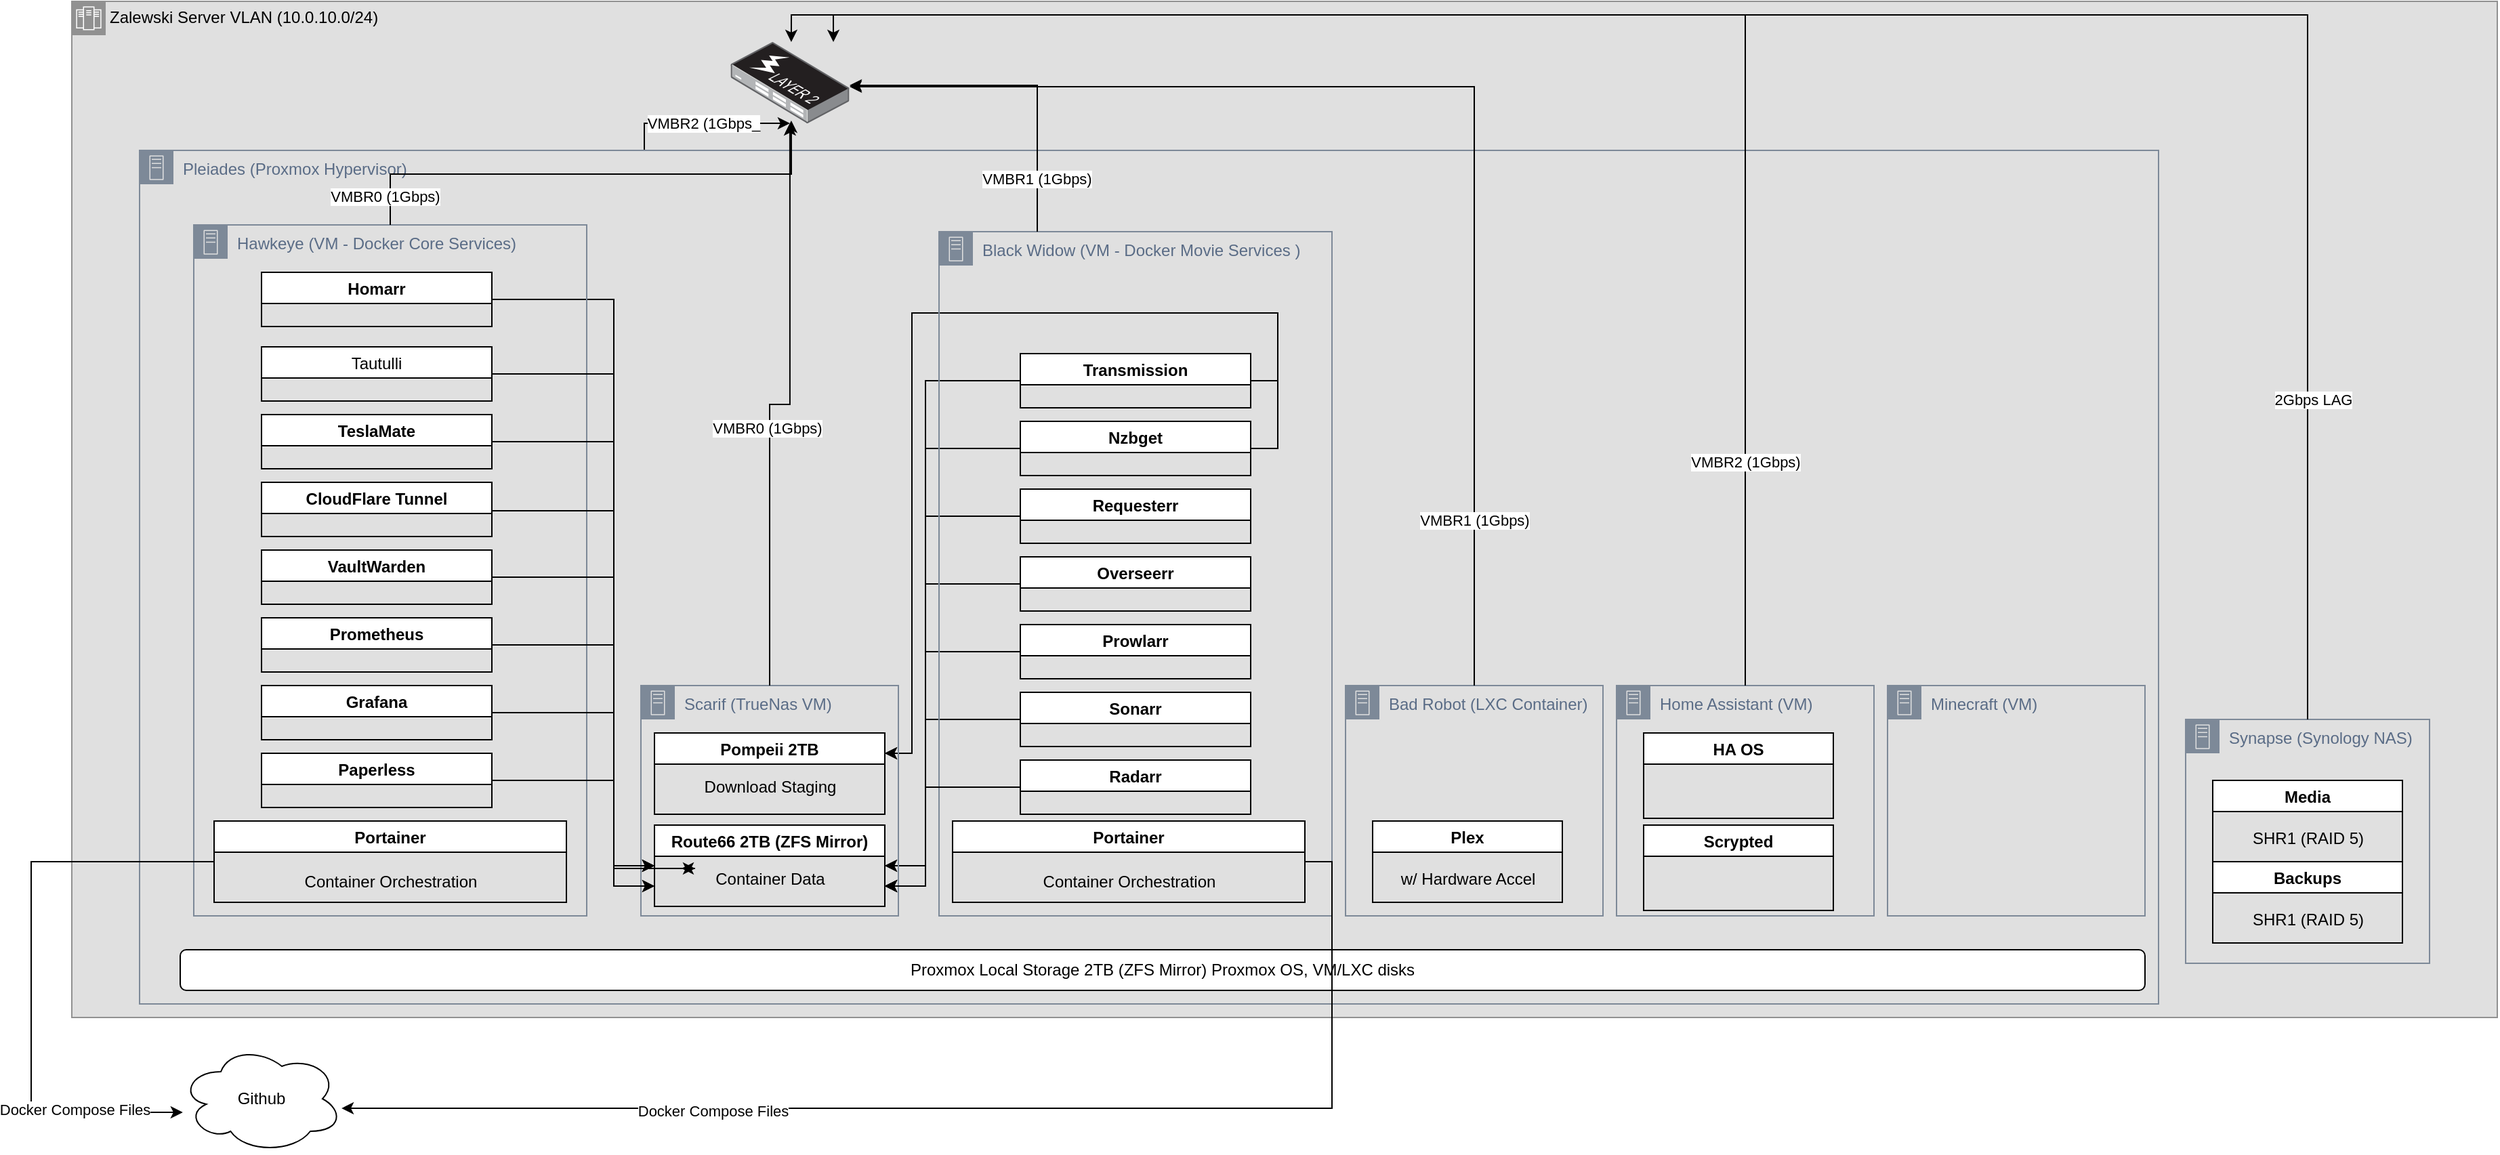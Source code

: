 <mxfile version="23.0.2" type="github">
  <diagram name="Page-1" id="YtKWClYYP15dUkpFgDLi">
    <mxGraphModel dx="1700" dy="1013" grid="1" gridSize="10" guides="1" tooltips="1" connect="1" arrows="1" fold="1" page="1" pageScale="2.5" pageWidth="1100" pageHeight="850" math="0" shadow="0">
      <root>
        <mxCell id="0" />
        <mxCell id="1" parent="0" />
        <mxCell id="NdRNJCVhxR-TxfGLDdOu-46" value="Zalewski Server VLAN (10.0.10.0/24)" style="shape=mxgraph.ibm.box;prType=zone;fontStyle=0;verticalAlign=top;align=left;spacingLeft=32;spacingTop=4;fillColor=#E0E0E0;rounded=0;whiteSpace=wrap;html=1;strokeColor=#919191;strokeWidth=1;dashed=0;container=1;spacing=-4;collapsible=0;expand=0;recursiveResize=0;" parent="1" vertex="1">
          <mxGeometry x="60" y="20" width="1790" height="750" as="geometry" />
        </mxCell>
        <mxCell id="NdRNJCVhxR-TxfGLDdOu-49" value="Plex" style="swimlane;" parent="NdRNJCVhxR-TxfGLDdOu-46" vertex="1">
          <mxGeometry x="960" y="605" width="140" height="60" as="geometry" />
        </mxCell>
        <mxCell id="NdRNJCVhxR-TxfGLDdOu-50" value="w/ Hardware Accel" style="text;html=1;align=center;verticalAlign=middle;resizable=0;points=[];autosize=1;strokeColor=none;fillColor=none;" parent="NdRNJCVhxR-TxfGLDdOu-49" vertex="1">
          <mxGeometry x="10" y="28" width="120" height="30" as="geometry" />
        </mxCell>
        <mxCell id="NdRNJCVhxR-TxfGLDdOu-53" value="Synapse (Synology NAS)" style="points=[[0,0],[0.25,0],[0.5,0],[0.75,0],[1,0],[1,0.25],[1,0.5],[1,0.75],[1,1],[0.75,1],[0.5,1],[0.25,1],[0,1],[0,0.75],[0,0.5],[0,0.25]];outlineConnect=0;gradientColor=none;html=1;whiteSpace=wrap;fontSize=12;fontStyle=0;container=1;pointerEvents=0;collapsible=0;recursiveResize=0;shape=mxgraph.aws4.group;grIcon=mxgraph.aws4.group_on_premise;strokeColor=#7D8998;fillColor=none;verticalAlign=top;align=left;spacingLeft=30;fontColor=#5A6C86;dashed=0;" parent="NdRNJCVhxR-TxfGLDdOu-46" vertex="1">
          <mxGeometry x="1560" y="530" width="180" height="180" as="geometry" />
        </mxCell>
        <mxCell id="NdRNJCVhxR-TxfGLDdOu-56" value="Media" style="swimlane;" parent="NdRNJCVhxR-TxfGLDdOu-46" vertex="1">
          <mxGeometry x="1580" y="575" width="140" height="120" as="geometry" />
        </mxCell>
        <mxCell id="NdRNJCVhxR-TxfGLDdOu-57" value="SHR1 (RAID 5)" style="text;html=1;align=center;verticalAlign=middle;resizable=0;points=[];autosize=1;strokeColor=none;fillColor=none;" parent="NdRNJCVhxR-TxfGLDdOu-56" vertex="1">
          <mxGeometry x="15" y="28" width="110" height="30" as="geometry" />
        </mxCell>
        <mxCell id="NdRNJCVhxR-TxfGLDdOu-54" value="Backups" style="swimlane;" parent="NdRNJCVhxR-TxfGLDdOu-56" vertex="1">
          <mxGeometry y="60" width="140" height="60" as="geometry" />
        </mxCell>
        <mxCell id="NdRNJCVhxR-TxfGLDdOu-55" value="SHR1 (RAID 5)" style="text;html=1;align=center;verticalAlign=middle;resizable=0;points=[];autosize=1;strokeColor=none;fillColor=none;" parent="NdRNJCVhxR-TxfGLDdOu-54" vertex="1">
          <mxGeometry x="15" y="28" width="110" height="30" as="geometry" />
        </mxCell>
        <mxCell id="NdRNJCVhxR-TxfGLDdOu-115" style="edgeStyle=orthogonalEdgeStyle;rounded=0;orthogonalLoop=1;jettySize=auto;html=1;exitX=0;exitY=0.5;exitDx=0;exitDy=0;entryX=1;entryY=0.5;entryDx=0;entryDy=0;" parent="NdRNJCVhxR-TxfGLDdOu-46" source="NdRNJCVhxR-TxfGLDdOu-36" target="NdRNJCVhxR-TxfGLDdOu-21" edge="1">
          <mxGeometry relative="1" as="geometry">
            <Array as="points">
              <mxPoint x="630" y="280" />
              <mxPoint x="630" y="638" />
            </Array>
          </mxGeometry>
        </mxCell>
        <mxCell id="NdRNJCVhxR-TxfGLDdOu-124" style="edgeStyle=orthogonalEdgeStyle;rounded=0;orthogonalLoop=1;jettySize=auto;html=1;exitX=1;exitY=0.5;exitDx=0;exitDy=0;entryX=1;entryY=0.25;entryDx=0;entryDy=0;" parent="NdRNJCVhxR-TxfGLDdOu-46" source="NdRNJCVhxR-TxfGLDdOu-36" target="NdRNJCVhxR-TxfGLDdOu-23" edge="1">
          <mxGeometry relative="1" as="geometry">
            <Array as="points">
              <mxPoint x="890" y="280" />
              <mxPoint x="890" y="230" />
              <mxPoint x="620" y="230" />
              <mxPoint x="620" y="555" />
            </Array>
          </mxGeometry>
        </mxCell>
        <mxCell id="NdRNJCVhxR-TxfGLDdOu-36" value="Transmission" style="swimlane;" parent="NdRNJCVhxR-TxfGLDdOu-46" vertex="1">
          <mxGeometry x="700" y="260" width="170" height="40" as="geometry" />
        </mxCell>
        <mxCell id="NdRNJCVhxR-TxfGLDdOu-19" value="Portainer" style="swimlane;" parent="NdRNJCVhxR-TxfGLDdOu-46" vertex="1">
          <mxGeometry x="650" y="605" width="260" height="60" as="geometry" />
        </mxCell>
        <mxCell id="NdRNJCVhxR-TxfGLDdOu-20" value="Container Orchestration" style="text;html=1;align=center;verticalAlign=middle;resizable=0;points=[];autosize=1;strokeColor=none;fillColor=none;" parent="NdRNJCVhxR-TxfGLDdOu-19" vertex="1">
          <mxGeometry x="55" y="30" width="150" height="30" as="geometry" />
        </mxCell>
        <mxCell id="NdRNJCVhxR-TxfGLDdOu-116" style="edgeStyle=orthogonalEdgeStyle;rounded=0;orthogonalLoop=1;jettySize=auto;html=1;exitX=0;exitY=0.5;exitDx=0;exitDy=0;entryX=1;entryY=0.75;entryDx=0;entryDy=0;" parent="NdRNJCVhxR-TxfGLDdOu-46" source="NdRNJCVhxR-TxfGLDdOu-58" target="NdRNJCVhxR-TxfGLDdOu-21" edge="1">
          <mxGeometry relative="1" as="geometry">
            <Array as="points">
              <mxPoint x="630" y="330" />
              <mxPoint x="630" y="653" />
            </Array>
          </mxGeometry>
        </mxCell>
        <mxCell id="NdRNJCVhxR-TxfGLDdOu-123" style="edgeStyle=orthogonalEdgeStyle;rounded=0;orthogonalLoop=1;jettySize=auto;html=1;exitX=1;exitY=0.5;exitDx=0;exitDy=0;entryX=1;entryY=0.25;entryDx=0;entryDy=0;" parent="NdRNJCVhxR-TxfGLDdOu-46" source="NdRNJCVhxR-TxfGLDdOu-58" target="NdRNJCVhxR-TxfGLDdOu-23" edge="1">
          <mxGeometry relative="1" as="geometry">
            <Array as="points">
              <mxPoint x="890" y="330" />
              <mxPoint x="890" y="230" />
              <mxPoint x="620" y="230" />
              <mxPoint x="620" y="555" />
            </Array>
          </mxGeometry>
        </mxCell>
        <mxCell id="NdRNJCVhxR-TxfGLDdOu-58" value="Nzbget" style="swimlane;" parent="NdRNJCVhxR-TxfGLDdOu-46" vertex="1">
          <mxGeometry x="700" y="310" width="170" height="40" as="geometry" />
        </mxCell>
        <mxCell id="NdRNJCVhxR-TxfGLDdOu-117" style="edgeStyle=orthogonalEdgeStyle;rounded=0;orthogonalLoop=1;jettySize=auto;html=1;exitX=0;exitY=0.5;exitDx=0;exitDy=0;entryX=1;entryY=0.5;entryDx=0;entryDy=0;" parent="NdRNJCVhxR-TxfGLDdOu-46" source="NdRNJCVhxR-TxfGLDdOu-45" target="NdRNJCVhxR-TxfGLDdOu-21" edge="1">
          <mxGeometry relative="1" as="geometry">
            <Array as="points">
              <mxPoint x="630" y="380" />
              <mxPoint x="630" y="638" />
            </Array>
          </mxGeometry>
        </mxCell>
        <mxCell id="NdRNJCVhxR-TxfGLDdOu-45" value="Requesterr" style="swimlane;" parent="NdRNJCVhxR-TxfGLDdOu-46" vertex="1">
          <mxGeometry x="700" y="360" width="170" height="40" as="geometry" />
        </mxCell>
        <mxCell id="NdRNJCVhxR-TxfGLDdOu-23" value="Pompeii 2TB" style="swimlane;" parent="NdRNJCVhxR-TxfGLDdOu-46" vertex="1">
          <mxGeometry x="430" y="540" width="170" height="60" as="geometry" />
        </mxCell>
        <mxCell id="NdRNJCVhxR-TxfGLDdOu-26" value="Download Staging" style="text;html=1;align=center;verticalAlign=middle;resizable=0;points=[];autosize=1;strokeColor=none;fillColor=none;" parent="NdRNJCVhxR-TxfGLDdOu-23" vertex="1">
          <mxGeometry x="25" y="25" width="120" height="30" as="geometry" />
        </mxCell>
        <mxCell id="NdRNJCVhxR-TxfGLDdOu-21" value="Route66 2TB (ZFS Mirror)" style="swimlane;" parent="NdRNJCVhxR-TxfGLDdOu-46" vertex="1">
          <mxGeometry x="430" y="608" width="170" height="60" as="geometry" />
        </mxCell>
        <mxCell id="NdRNJCVhxR-TxfGLDdOu-121" style="edgeStyle=orthogonalEdgeStyle;rounded=0;orthogonalLoop=1;jettySize=auto;html=1;exitX=0;exitY=0.5;exitDx=0;exitDy=0;entryX=1;entryY=0.75;entryDx=0;entryDy=0;" parent="NdRNJCVhxR-TxfGLDdOu-46" source="NdRNJCVhxR-TxfGLDdOu-41" target="NdRNJCVhxR-TxfGLDdOu-21" edge="1">
          <mxGeometry relative="1" as="geometry">
            <Array as="points">
              <mxPoint x="630" y="530" />
              <mxPoint x="630" y="653" />
            </Array>
          </mxGeometry>
        </mxCell>
        <mxCell id="NdRNJCVhxR-TxfGLDdOu-41" value="Sonarr" style="swimlane;" parent="NdRNJCVhxR-TxfGLDdOu-46" vertex="1">
          <mxGeometry x="700" y="510" width="170" height="40" as="geometry" />
        </mxCell>
        <mxCell id="NdRNJCVhxR-TxfGLDdOu-159" style="edgeStyle=orthogonalEdgeStyle;rounded=0;orthogonalLoop=1;jettySize=auto;html=1;exitX=0;exitY=0.5;exitDx=0;exitDy=0;entryX=1;entryY=0.75;entryDx=0;entryDy=0;" parent="NdRNJCVhxR-TxfGLDdOu-46" source="NdRNJCVhxR-TxfGLDdOu-42" target="NdRNJCVhxR-TxfGLDdOu-21" edge="1">
          <mxGeometry relative="1" as="geometry">
            <Array as="points">
              <mxPoint x="630" y="480" />
              <mxPoint x="630" y="653" />
            </Array>
          </mxGeometry>
        </mxCell>
        <mxCell id="NdRNJCVhxR-TxfGLDdOu-42" value="Prowlarr" style="swimlane;" parent="NdRNJCVhxR-TxfGLDdOu-46" vertex="1">
          <mxGeometry x="700" y="460" width="170" height="40" as="geometry" />
        </mxCell>
        <mxCell id="NdRNJCVhxR-TxfGLDdOu-118" style="edgeStyle=orthogonalEdgeStyle;rounded=0;orthogonalLoop=1;jettySize=auto;html=1;exitX=0;exitY=0.5;exitDx=0;exitDy=0;entryX=1;entryY=0.75;entryDx=0;entryDy=0;" parent="NdRNJCVhxR-TxfGLDdOu-46" source="NdRNJCVhxR-TxfGLDdOu-43" target="NdRNJCVhxR-TxfGLDdOu-21" edge="1">
          <mxGeometry relative="1" as="geometry">
            <Array as="points">
              <mxPoint x="630" y="430" />
              <mxPoint x="630" y="653" />
            </Array>
          </mxGeometry>
        </mxCell>
        <mxCell id="NdRNJCVhxR-TxfGLDdOu-43" value="Overseerr" style="swimlane;" parent="NdRNJCVhxR-TxfGLDdOu-46" vertex="1">
          <mxGeometry x="700" y="410" width="170" height="40" as="geometry" />
        </mxCell>
        <mxCell id="NdRNJCVhxR-TxfGLDdOu-61" value="" style="image;points=[];aspect=fixed;html=1;align=center;shadow=0;dashed=0;image=img/lib/allied_telesis/switch/Switch_24_port_L2_POE.svg;" parent="NdRNJCVhxR-TxfGLDdOu-46" vertex="1">
          <mxGeometry x="486.23" y="30" width="87.53" height="60" as="geometry" />
        </mxCell>
        <mxCell id="NdRNJCVhxR-TxfGLDdOu-79" style="edgeStyle=orthogonalEdgeStyle;rounded=0;orthogonalLoop=1;jettySize=auto;html=1;exitX=0.5;exitY=0;exitDx=0;exitDy=0;entryX=0.511;entryY=0;entryDx=0;entryDy=0;entryPerimeter=0;" parent="NdRNJCVhxR-TxfGLDdOu-46" source="NdRNJCVhxR-TxfGLDdOu-53" target="NdRNJCVhxR-TxfGLDdOu-61" edge="1">
          <mxGeometry relative="1" as="geometry" />
        </mxCell>
        <mxCell id="NdRNJCVhxR-TxfGLDdOu-80" value="2Gbps LAG" style="edgeLabel;html=1;align=center;verticalAlign=middle;resizable=0;points=[];" parent="NdRNJCVhxR-TxfGLDdOu-79" vertex="1" connectable="0">
          <mxGeometry x="-0.715" y="-4" relative="1" as="geometry">
            <mxPoint as="offset" />
          </mxGeometry>
        </mxCell>
        <mxCell id="NdRNJCVhxR-TxfGLDdOu-104" value="Scrypted" style="swimlane;" parent="NdRNJCVhxR-TxfGLDdOu-46" vertex="1">
          <mxGeometry x="1160" y="608" width="140" height="63" as="geometry" />
        </mxCell>
        <mxCell id="NdRNJCVhxR-TxfGLDdOu-146" style="edgeStyle=orthogonalEdgeStyle;rounded=0;orthogonalLoop=1;jettySize=auto;html=1;exitX=1;exitY=0.5;exitDx=0;exitDy=0;entryX=0;entryY=0.75;entryDx=0;entryDy=0;" parent="NdRNJCVhxR-TxfGLDdOu-46" source="NdRNJCVhxR-TxfGLDdOu-145" target="NdRNJCVhxR-TxfGLDdOu-21" edge="1">
          <mxGeometry relative="1" as="geometry">
            <Array as="points">
              <mxPoint x="400" y="220" />
              <mxPoint x="400" y="653" />
            </Array>
          </mxGeometry>
        </mxCell>
        <mxCell id="NdRNJCVhxR-TxfGLDdOu-145" value="Homarr" style="swimlane;" parent="NdRNJCVhxR-TxfGLDdOu-46" vertex="1">
          <mxGeometry x="140" y="200" width="170" height="40" as="geometry" />
        </mxCell>
        <mxCell id="NdRNJCVhxR-TxfGLDdOu-158" value="VMBR2 (1Gbps_" style="edgeStyle=orthogonalEdgeStyle;rounded=0;orthogonalLoop=1;jettySize=auto;html=1;exitX=0.25;exitY=0;exitDx=0;exitDy=0;" parent="1" source="NdRNJCVhxR-TxfGLDdOu-1" target="NdRNJCVhxR-TxfGLDdOu-61" edge="1">
          <mxGeometry relative="1" as="geometry" />
        </mxCell>
        <mxCell id="NdRNJCVhxR-TxfGLDdOu-1" value="Pleiades (Proxmox Hypervisor)" style="points=[[0,0],[0.25,0],[0.5,0],[0.75,0],[1,0],[1,0.25],[1,0.5],[1,0.75],[1,1],[0.75,1],[0.5,1],[0.25,1],[0,1],[0,0.75],[0,0.5],[0,0.25]];outlineConnect=0;gradientColor=none;html=1;whiteSpace=wrap;fontSize=12;fontStyle=0;container=1;pointerEvents=0;collapsible=0;recursiveResize=0;shape=mxgraph.aws4.group;grIcon=mxgraph.aws4.group_on_premise;strokeColor=#7D8998;fillColor=none;verticalAlign=top;align=left;spacingLeft=30;fontColor=#5A6C86;dashed=0;" parent="1" vertex="1">
          <mxGeometry x="110" y="130" width="1490" height="630" as="geometry" />
        </mxCell>
        <mxCell id="NdRNJCVhxR-TxfGLDdOu-12" value="Hawkeye (VM - Docker Core Services)" style="points=[[0,0],[0.25,0],[0.5,0],[0.75,0],[1,0],[1,0.25],[1,0.5],[1,0.75],[1,1],[0.75,1],[0.5,1],[0.25,1],[0,1],[0,0.75],[0,0.5],[0,0.25]];outlineConnect=0;gradientColor=none;html=1;whiteSpace=wrap;fontSize=12;fontStyle=0;container=1;pointerEvents=0;collapsible=0;recursiveResize=0;shape=mxgraph.aws4.group;grIcon=mxgraph.aws4.group_on_premise;strokeColor=#7D8998;fillColor=none;verticalAlign=top;align=left;spacingLeft=30;fontColor=#5A6C86;dashed=0;" parent="NdRNJCVhxR-TxfGLDdOu-1" vertex="1">
          <mxGeometry x="40" y="55" width="290" height="510" as="geometry" />
        </mxCell>
        <mxCell id="NdRNJCVhxR-TxfGLDdOu-17" value="Portainer" style="swimlane;" parent="NdRNJCVhxR-TxfGLDdOu-12" vertex="1">
          <mxGeometry x="15" y="440" width="260" height="60" as="geometry" />
        </mxCell>
        <mxCell id="NdRNJCVhxR-TxfGLDdOu-18" value="Container Orchestration" style="text;html=1;align=center;verticalAlign=middle;resizable=0;points=[];autosize=1;strokeColor=none;fillColor=none;" parent="NdRNJCVhxR-TxfGLDdOu-17" vertex="1">
          <mxGeometry x="55" y="30" width="150" height="30" as="geometry" />
        </mxCell>
        <mxCell id="NdRNJCVhxR-TxfGLDdOu-28" value="VaultWarden" style="swimlane;" parent="NdRNJCVhxR-TxfGLDdOu-12" vertex="1">
          <mxGeometry x="50" y="240" width="170" height="40" as="geometry" />
        </mxCell>
        <mxCell id="NdRNJCVhxR-TxfGLDdOu-33" style="edgeStyle=orthogonalEdgeStyle;rounded=0;orthogonalLoop=1;jettySize=auto;html=1;exitX=1;exitY=0.5;exitDx=0;exitDy=0;" parent="NdRNJCVhxR-TxfGLDdOu-12" edge="1">
          <mxGeometry relative="1" as="geometry">
            <mxPoint x="370" y="475" as="targetPoint" />
            <mxPoint x="211" y="210" as="sourcePoint" />
            <Array as="points">
              <mxPoint x="211" y="211" />
              <mxPoint x="310" y="211" />
              <mxPoint x="310" y="475" />
              <mxPoint x="370" y="475" />
            </Array>
          </mxGeometry>
        </mxCell>
        <mxCell id="NdRNJCVhxR-TxfGLDdOu-30" value="CloudFlare Tunnel" style="swimlane;" parent="NdRNJCVhxR-TxfGLDdOu-12" vertex="1">
          <mxGeometry x="50" y="190" width="170" height="40" as="geometry" />
        </mxCell>
        <mxCell id="NdRNJCVhxR-TxfGLDdOu-34" value="TeslaMate" style="swimlane;" parent="NdRNJCVhxR-TxfGLDdOu-12" vertex="1">
          <mxGeometry x="50" y="140" width="170" height="40" as="geometry" />
        </mxCell>
        <mxCell id="NdRNJCVhxR-TxfGLDdOu-35" value="Tautulli" style="swimlane;fontStyle=0" parent="NdRNJCVhxR-TxfGLDdOu-12" vertex="1">
          <mxGeometry x="50" y="90" width="170" height="40" as="geometry" />
        </mxCell>
        <mxCell id="NdRNJCVhxR-TxfGLDdOu-37" value="Prometheus" style="swimlane;" parent="NdRNJCVhxR-TxfGLDdOu-12" vertex="1">
          <mxGeometry x="50" y="290" width="170" height="40" as="geometry" />
        </mxCell>
        <mxCell id="NdRNJCVhxR-TxfGLDdOu-38" value="Grafana" style="swimlane;" parent="NdRNJCVhxR-TxfGLDdOu-12" vertex="1">
          <mxGeometry x="50" y="340" width="170" height="40" as="geometry" />
        </mxCell>
        <mxCell id="NdRNJCVhxR-TxfGLDdOu-39" value="Paperless" style="swimlane;" parent="NdRNJCVhxR-TxfGLDdOu-12" vertex="1">
          <mxGeometry x="50" y="390" width="170" height="40" as="geometry" />
        </mxCell>
        <mxCell id="NdRNJCVhxR-TxfGLDdOu-13" value="Scarif (TrueNas VM)" style="points=[[0,0],[0.25,0],[0.5,0],[0.75,0],[1,0],[1,0.25],[1,0.5],[1,0.75],[1,1],[0.75,1],[0.5,1],[0.25,1],[0,1],[0,0.75],[0,0.5],[0,0.25]];outlineConnect=0;gradientColor=none;html=1;whiteSpace=wrap;fontSize=12;fontStyle=0;container=1;pointerEvents=0;collapsible=0;recursiveResize=0;shape=mxgraph.aws4.group;grIcon=mxgraph.aws4.group_on_premise;strokeColor=#7D8998;fillColor=none;verticalAlign=top;align=left;spacingLeft=30;fontColor=#5A6C86;dashed=0;" parent="NdRNJCVhxR-TxfGLDdOu-1" vertex="1">
          <mxGeometry x="370" y="395" width="190" height="170" as="geometry" />
        </mxCell>
        <mxCell id="NdRNJCVhxR-TxfGLDdOu-25" value="Container Data" style="text;html=1;align=center;verticalAlign=middle;resizable=0;points=[];autosize=1;strokeColor=none;fillColor=none;" parent="NdRNJCVhxR-TxfGLDdOu-13" vertex="1">
          <mxGeometry x="45" y="128" width="100" height="30" as="geometry" />
        </mxCell>
        <mxCell id="NdRNJCVhxR-TxfGLDdOu-31" style="edgeStyle=orthogonalEdgeStyle;rounded=0;orthogonalLoop=1;jettySize=auto;html=1;exitX=1;exitY=0.5;exitDx=0;exitDy=0;" parent="NdRNJCVhxR-TxfGLDdOu-1" source="NdRNJCVhxR-TxfGLDdOu-28" edge="1">
          <mxGeometry relative="1" as="geometry">
            <mxPoint x="400" y="530" as="targetPoint" />
            <Array as="points">
              <mxPoint x="350" y="315" />
              <mxPoint x="350" y="530" />
              <mxPoint x="410" y="530" />
            </Array>
          </mxGeometry>
        </mxCell>
        <mxCell id="NdRNJCVhxR-TxfGLDdOu-48" value="Bad Robot (LXC Container)" style="points=[[0,0],[0.25,0],[0.5,0],[0.75,0],[1,0],[1,0.25],[1,0.5],[1,0.75],[1,1],[0.75,1],[0.5,1],[0.25,1],[0,1],[0,0.75],[0,0.5],[0,0.25]];outlineConnect=0;gradientColor=none;html=1;whiteSpace=wrap;fontSize=12;fontStyle=0;container=1;pointerEvents=0;collapsible=0;recursiveResize=0;shape=mxgraph.aws4.group;grIcon=mxgraph.aws4.group_on_premise;strokeColor=#7D8998;fillColor=none;verticalAlign=top;align=left;spacingLeft=30;fontColor=#5A6C86;dashed=0;" parent="NdRNJCVhxR-TxfGLDdOu-1" vertex="1">
          <mxGeometry x="890" y="395" width="190" height="170" as="geometry" />
        </mxCell>
        <mxCell id="NdRNJCVhxR-TxfGLDdOu-14" value="Black Widow (VM - Docker Movie Services )" style="points=[[0,0],[0.25,0],[0.5,0],[0.75,0],[1,0],[1,0.25],[1,0.5],[1,0.75],[1,1],[0.75,1],[0.5,1],[0.25,1],[0,1],[0,0.75],[0,0.5],[0,0.25]];outlineConnect=0;gradientColor=none;html=1;whiteSpace=wrap;fontSize=12;fontStyle=0;container=1;pointerEvents=0;collapsible=0;recursiveResize=0;shape=mxgraph.aws4.group;grIcon=mxgraph.aws4.group_on_premise;strokeColor=#7D8998;fillColor=none;verticalAlign=top;align=left;spacingLeft=30;fontColor=#5A6C86;dashed=0;" parent="NdRNJCVhxR-TxfGLDdOu-1" vertex="1">
          <mxGeometry x="590" y="60" width="290" height="505" as="geometry" />
        </mxCell>
        <mxCell id="NdRNJCVhxR-TxfGLDdOu-40" value="Radarr" style="swimlane;" parent="NdRNJCVhxR-TxfGLDdOu-14" vertex="1">
          <mxGeometry x="60" y="390" width="170" height="40" as="geometry" />
        </mxCell>
        <mxCell id="NdRNJCVhxR-TxfGLDdOu-59" value="Home Assistant (VM)" style="points=[[0,0],[0.25,0],[0.5,0],[0.75,0],[1,0],[1,0.25],[1,0.5],[1,0.75],[1,1],[0.75,1],[0.5,1],[0.25,1],[0,1],[0,0.75],[0,0.5],[0,0.25]];outlineConnect=0;gradientColor=none;html=1;whiteSpace=wrap;fontSize=12;fontStyle=0;container=1;pointerEvents=0;collapsible=0;recursiveResize=0;shape=mxgraph.aws4.group;grIcon=mxgraph.aws4.group_on_premise;strokeColor=#7D8998;fillColor=none;verticalAlign=top;align=left;spacingLeft=30;fontColor=#5A6C86;dashed=0;" parent="NdRNJCVhxR-TxfGLDdOu-1" vertex="1">
          <mxGeometry x="1090" y="395" width="190" height="170" as="geometry" />
        </mxCell>
        <mxCell id="NdRNJCVhxR-TxfGLDdOu-106" value="HA OS" style="swimlane;" parent="NdRNJCVhxR-TxfGLDdOu-59" vertex="1">
          <mxGeometry x="20" y="35" width="140" height="63" as="geometry" />
        </mxCell>
        <mxCell id="NdRNJCVhxR-TxfGLDdOu-4" value="Proxmox Local Storage 2TB (ZFS Mirror) Proxmox OS, VM/LXC disks" style="rounded=1;whiteSpace=wrap;html=1;" parent="NdRNJCVhxR-TxfGLDdOu-1" vertex="1">
          <mxGeometry x="30" y="590" width="1450" height="30" as="geometry" />
        </mxCell>
        <mxCell id="dvumnpME3IVE-jwvY0Rz-1" value="Minecraft (VM)" style="points=[[0,0],[0.25,0],[0.5,0],[0.75,0],[1,0],[1,0.25],[1,0.5],[1,0.75],[1,1],[0.75,1],[0.5,1],[0.25,1],[0,1],[0,0.75],[0,0.5],[0,0.25]];outlineConnect=0;gradientColor=none;html=1;whiteSpace=wrap;fontSize=12;fontStyle=0;container=1;pointerEvents=0;collapsible=0;recursiveResize=0;shape=mxgraph.aws4.group;grIcon=mxgraph.aws4.group_on_premise;strokeColor=#7D8998;fillColor=none;verticalAlign=top;align=left;spacingLeft=30;fontColor=#5A6C86;dashed=0;" vertex="1" parent="NdRNJCVhxR-TxfGLDdOu-1">
          <mxGeometry x="1290" y="395" width="190" height="170" as="geometry" />
        </mxCell>
        <mxCell id="NdRNJCVhxR-TxfGLDdOu-60" value="Github" style="ellipse;shape=cloud;whiteSpace=wrap;html=1;" parent="1" vertex="1">
          <mxGeometry x="140" y="790" width="120" height="80" as="geometry" />
        </mxCell>
        <mxCell id="NdRNJCVhxR-TxfGLDdOu-66" style="edgeStyle=orthogonalEdgeStyle;rounded=0;orthogonalLoop=1;jettySize=auto;html=1;exitX=0.25;exitY=0;exitDx=0;exitDy=0;entryX=1.003;entryY=0.533;entryDx=0;entryDy=0;entryPerimeter=0;" parent="1" source="NdRNJCVhxR-TxfGLDdOu-14" target="NdRNJCVhxR-TxfGLDdOu-61" edge="1">
          <mxGeometry relative="1" as="geometry" />
        </mxCell>
        <mxCell id="NdRNJCVhxR-TxfGLDdOu-73" value="VMBR1 (1Gbps)" style="edgeLabel;html=1;align=center;verticalAlign=middle;resizable=0;points=[];" parent="NdRNJCVhxR-TxfGLDdOu-66" vertex="1" connectable="0">
          <mxGeometry x="-0.683" y="2" relative="1" as="geometry">
            <mxPoint x="1" as="offset" />
          </mxGeometry>
        </mxCell>
        <mxCell id="NdRNJCVhxR-TxfGLDdOu-69" style="edgeStyle=orthogonalEdgeStyle;rounded=0;orthogonalLoop=1;jettySize=auto;html=1;exitX=0.5;exitY=0;exitDx=0;exitDy=0;entryX=1.003;entryY=0.55;entryDx=0;entryDy=0;entryPerimeter=0;" parent="1" source="NdRNJCVhxR-TxfGLDdOu-48" target="NdRNJCVhxR-TxfGLDdOu-61" edge="1">
          <mxGeometry relative="1" as="geometry" />
        </mxCell>
        <mxCell id="NdRNJCVhxR-TxfGLDdOu-162" value="VMBR1 (1Gbps)" style="edgeLabel;html=1;align=center;verticalAlign=middle;resizable=0;points=[];" parent="NdRNJCVhxR-TxfGLDdOu-69" vertex="1" connectable="0">
          <mxGeometry x="-0.73" relative="1" as="geometry">
            <mxPoint as="offset" />
          </mxGeometry>
        </mxCell>
        <mxCell id="NdRNJCVhxR-TxfGLDdOu-77" style="edgeStyle=orthogonalEdgeStyle;rounded=0;orthogonalLoop=1;jettySize=auto;html=1;exitX=0.5;exitY=0;exitDx=0;exitDy=0;entryX=0.866;entryY=0;entryDx=0;entryDy=0;entryPerimeter=0;" parent="1" source="NdRNJCVhxR-TxfGLDdOu-59" target="NdRNJCVhxR-TxfGLDdOu-61" edge="1">
          <mxGeometry relative="1" as="geometry" />
        </mxCell>
        <mxCell id="NdRNJCVhxR-TxfGLDdOu-78" value="VMBR2 (1Gbps)" style="edgeLabel;html=1;align=center;verticalAlign=middle;resizable=0;points=[];" parent="NdRNJCVhxR-TxfGLDdOu-77" vertex="1" connectable="0">
          <mxGeometry x="-0.721" relative="1" as="geometry">
            <mxPoint as="offset" />
          </mxGeometry>
        </mxCell>
        <mxCell id="NdRNJCVhxR-TxfGLDdOu-109" style="edgeStyle=orthogonalEdgeStyle;rounded=0;orthogonalLoop=1;jettySize=auto;html=1;exitX=1;exitY=0.5;exitDx=0;exitDy=0;entryX=0;entryY=0.5;entryDx=0;entryDy=0;" parent="1" source="NdRNJCVhxR-TxfGLDdOu-37" target="NdRNJCVhxR-TxfGLDdOu-21" edge="1">
          <mxGeometry relative="1" as="geometry">
            <Array as="points">
              <mxPoint x="460" y="495" />
              <mxPoint x="460" y="658" />
            </Array>
          </mxGeometry>
        </mxCell>
        <mxCell id="NdRNJCVhxR-TxfGLDdOu-111" style="edgeStyle=orthogonalEdgeStyle;rounded=0;orthogonalLoop=1;jettySize=auto;html=1;exitX=1;exitY=0.5;exitDx=0;exitDy=0;entryX=0;entryY=0.5;entryDx=0;entryDy=0;" parent="1" source="NdRNJCVhxR-TxfGLDdOu-38" target="NdRNJCVhxR-TxfGLDdOu-21" edge="1">
          <mxGeometry relative="1" as="geometry">
            <Array as="points">
              <mxPoint x="460" y="545" />
              <mxPoint x="460" y="658" />
            </Array>
          </mxGeometry>
        </mxCell>
        <mxCell id="NdRNJCVhxR-TxfGLDdOu-112" style="edgeStyle=orthogonalEdgeStyle;rounded=0;orthogonalLoop=1;jettySize=auto;html=1;exitX=1;exitY=0.5;exitDx=0;exitDy=0;entryX=0;entryY=0.5;entryDx=0;entryDy=0;" parent="1" source="NdRNJCVhxR-TxfGLDdOu-39" target="NdRNJCVhxR-TxfGLDdOu-21" edge="1">
          <mxGeometry relative="1" as="geometry">
            <Array as="points">
              <mxPoint x="460" y="595" />
              <mxPoint x="460" y="658" />
            </Array>
          </mxGeometry>
        </mxCell>
        <mxCell id="NdRNJCVhxR-TxfGLDdOu-113" style="edgeStyle=orthogonalEdgeStyle;rounded=0;orthogonalLoop=1;jettySize=auto;html=1;exitX=1;exitY=0.5;exitDx=0;exitDy=0;entryX=0;entryY=0.5;entryDx=0;entryDy=0;" parent="1" source="NdRNJCVhxR-TxfGLDdOu-34" target="NdRNJCVhxR-TxfGLDdOu-21" edge="1">
          <mxGeometry relative="1" as="geometry">
            <Array as="points">
              <mxPoint x="460" y="345" />
              <mxPoint x="460" y="658" />
            </Array>
          </mxGeometry>
        </mxCell>
        <mxCell id="NdRNJCVhxR-TxfGLDdOu-114" style="edgeStyle=orthogonalEdgeStyle;rounded=0;orthogonalLoop=1;jettySize=auto;html=1;exitX=1;exitY=0.5;exitDx=0;exitDy=0;entryX=0;entryY=0.75;entryDx=0;entryDy=0;" parent="1" source="NdRNJCVhxR-TxfGLDdOu-35" target="NdRNJCVhxR-TxfGLDdOu-21" edge="1">
          <mxGeometry relative="1" as="geometry">
            <Array as="points">
              <mxPoint x="460" y="295" />
              <mxPoint x="460" y="673" />
            </Array>
          </mxGeometry>
        </mxCell>
        <mxCell id="NdRNJCVhxR-TxfGLDdOu-150" style="edgeStyle=orthogonalEdgeStyle;rounded=0;orthogonalLoop=1;jettySize=auto;html=1;exitX=1;exitY=0.5;exitDx=0;exitDy=0;entryX=0.992;entryY=0.588;entryDx=0;entryDy=0;entryPerimeter=0;" parent="1" source="NdRNJCVhxR-TxfGLDdOu-19" target="NdRNJCVhxR-TxfGLDdOu-60" edge="1">
          <mxGeometry relative="1" as="geometry" />
        </mxCell>
        <mxCell id="NdRNJCVhxR-TxfGLDdOu-152" value="Docker Compose Files" style="edgeLabel;html=1;align=center;verticalAlign=middle;resizable=0;points=[];" parent="NdRNJCVhxR-TxfGLDdOu-150" vertex="1" connectable="0">
          <mxGeometry x="0.413" y="2" relative="1" as="geometry">
            <mxPoint as="offset" />
          </mxGeometry>
        </mxCell>
        <mxCell id="NdRNJCVhxR-TxfGLDdOu-151" style="edgeStyle=orthogonalEdgeStyle;rounded=0;orthogonalLoop=1;jettySize=auto;html=1;exitX=0;exitY=0.5;exitDx=0;exitDy=0;" parent="1" source="NdRNJCVhxR-TxfGLDdOu-17" target="NdRNJCVhxR-TxfGLDdOu-60" edge="1">
          <mxGeometry relative="1" as="geometry">
            <Array as="points">
              <mxPoint x="30" y="655" />
              <mxPoint x="30" y="840" />
            </Array>
          </mxGeometry>
        </mxCell>
        <mxCell id="NdRNJCVhxR-TxfGLDdOu-153" value="Docker Compose Files" style="edgeLabel;html=1;align=center;verticalAlign=middle;resizable=0;points=[];" parent="NdRNJCVhxR-TxfGLDdOu-151" vertex="1" connectable="0">
          <mxGeometry x="0.63" y="2" relative="1" as="geometry">
            <mxPoint as="offset" />
          </mxGeometry>
        </mxCell>
        <mxCell id="NdRNJCVhxR-TxfGLDdOu-154" style="edgeStyle=orthogonalEdgeStyle;rounded=0;orthogonalLoop=1;jettySize=auto;html=1;exitX=0.5;exitY=0;exitDx=0;exitDy=0;entryX=0.511;entryY=0.967;entryDx=0;entryDy=0;entryPerimeter=0;" parent="1" source="NdRNJCVhxR-TxfGLDdOu-12" target="NdRNJCVhxR-TxfGLDdOu-61" edge="1">
          <mxGeometry relative="1" as="geometry" />
        </mxCell>
        <mxCell id="NdRNJCVhxR-TxfGLDdOu-163" value="VMBR0 (1Gbps)" style="edgeLabel;html=1;align=center;verticalAlign=middle;resizable=0;points=[];" parent="NdRNJCVhxR-TxfGLDdOu-154" vertex="1" connectable="0">
          <mxGeometry x="-0.887" y="4" relative="1" as="geometry">
            <mxPoint as="offset" />
          </mxGeometry>
        </mxCell>
        <mxCell id="NdRNJCVhxR-TxfGLDdOu-155" style="edgeStyle=orthogonalEdgeStyle;rounded=0;orthogonalLoop=1;jettySize=auto;html=1;exitX=0.5;exitY=0;exitDx=0;exitDy=0;" parent="1" source="NdRNJCVhxR-TxfGLDdOu-13" target="NdRNJCVhxR-TxfGLDdOu-61" edge="1">
          <mxGeometry relative="1" as="geometry" />
        </mxCell>
        <mxCell id="NdRNJCVhxR-TxfGLDdOu-156" value="VMBR0 (1Gbps)" style="edgeLabel;html=1;align=center;verticalAlign=middle;resizable=0;points=[];" parent="NdRNJCVhxR-TxfGLDdOu-155" vertex="1" connectable="0">
          <mxGeometry x="-0.113" y="2" relative="1" as="geometry">
            <mxPoint as="offset" />
          </mxGeometry>
        </mxCell>
        <mxCell id="NdRNJCVhxR-TxfGLDdOu-161" style="edgeStyle=orthogonalEdgeStyle;rounded=0;orthogonalLoop=1;jettySize=auto;html=1;exitX=0;exitY=0.5;exitDx=0;exitDy=0;entryX=1;entryY=0.75;entryDx=0;entryDy=0;" parent="1" source="NdRNJCVhxR-TxfGLDdOu-40" target="NdRNJCVhxR-TxfGLDdOu-21" edge="1">
          <mxGeometry relative="1" as="geometry">
            <Array as="points">
              <mxPoint x="690" y="600" />
              <mxPoint x="690" y="673" />
            </Array>
          </mxGeometry>
        </mxCell>
      </root>
    </mxGraphModel>
  </diagram>
</mxfile>

